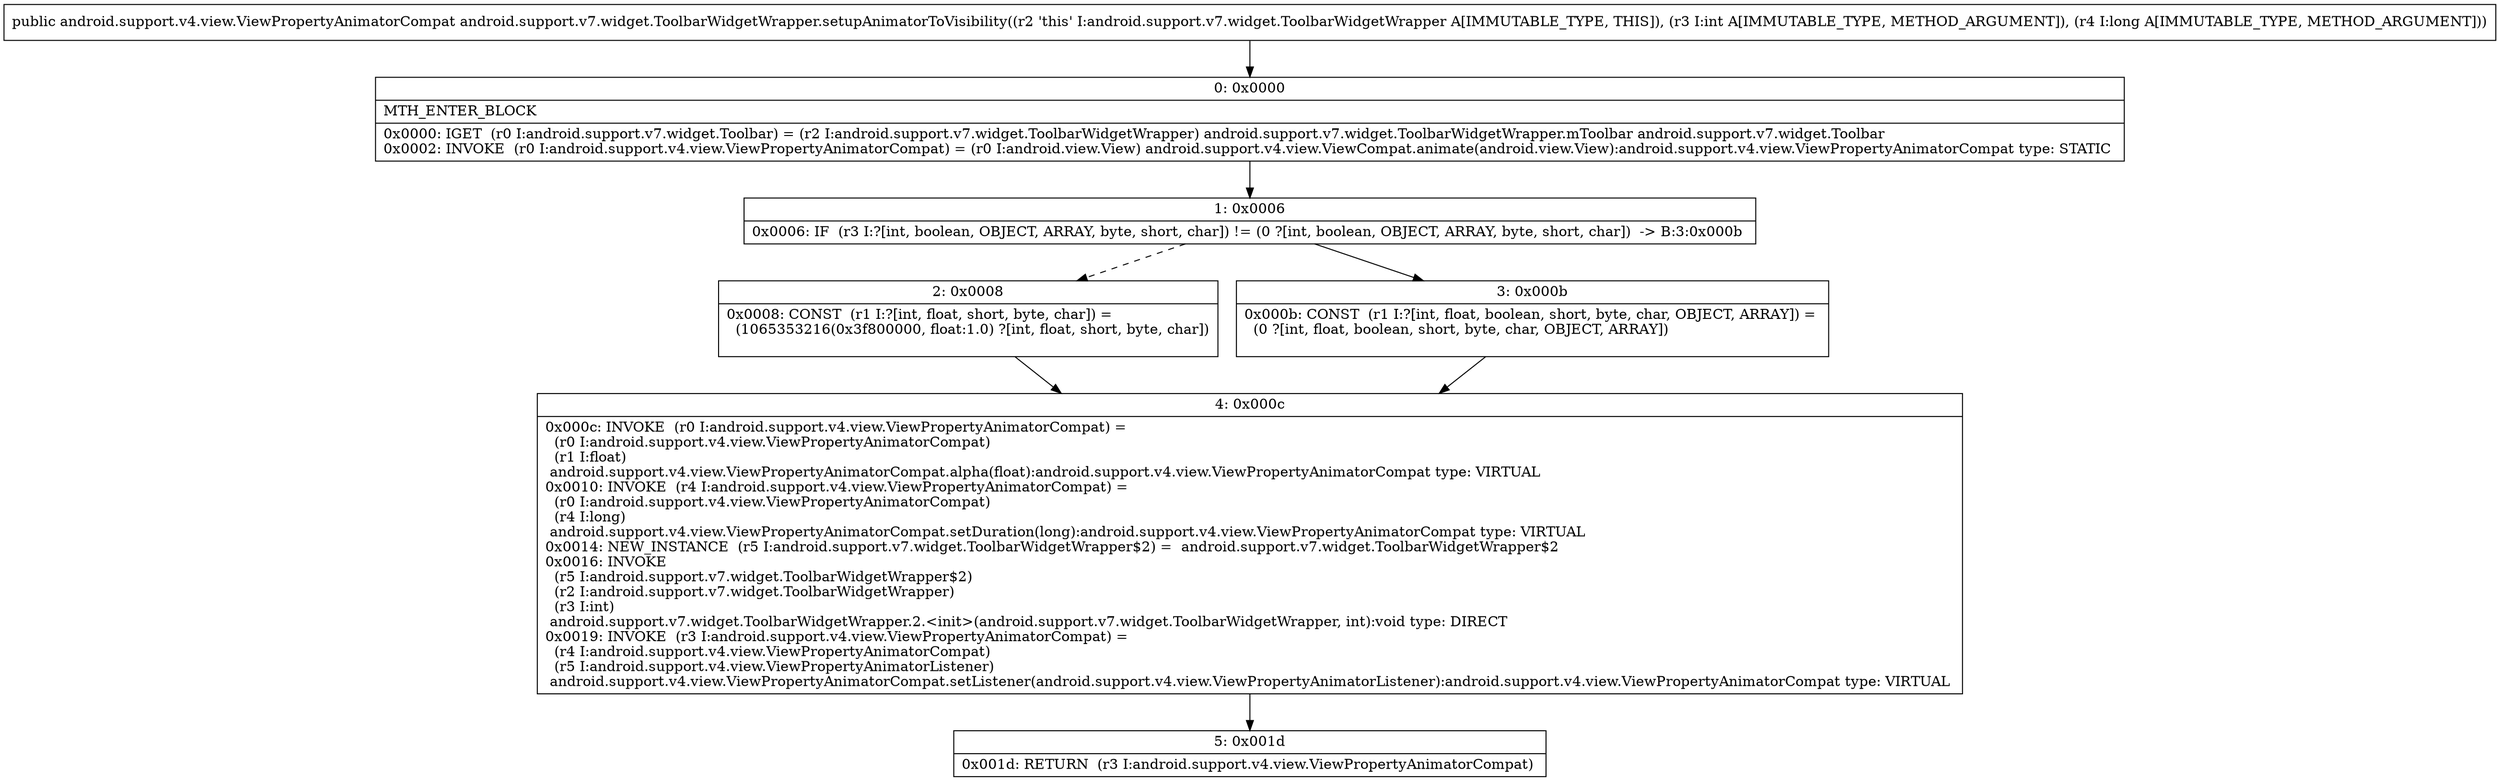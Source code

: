 digraph "CFG forandroid.support.v7.widget.ToolbarWidgetWrapper.setupAnimatorToVisibility(IJ)Landroid\/support\/v4\/view\/ViewPropertyAnimatorCompat;" {
Node_0 [shape=record,label="{0\:\ 0x0000|MTH_ENTER_BLOCK\l|0x0000: IGET  (r0 I:android.support.v7.widget.Toolbar) = (r2 I:android.support.v7.widget.ToolbarWidgetWrapper) android.support.v7.widget.ToolbarWidgetWrapper.mToolbar android.support.v7.widget.Toolbar \l0x0002: INVOKE  (r0 I:android.support.v4.view.ViewPropertyAnimatorCompat) = (r0 I:android.view.View) android.support.v4.view.ViewCompat.animate(android.view.View):android.support.v4.view.ViewPropertyAnimatorCompat type: STATIC \l}"];
Node_1 [shape=record,label="{1\:\ 0x0006|0x0006: IF  (r3 I:?[int, boolean, OBJECT, ARRAY, byte, short, char]) != (0 ?[int, boolean, OBJECT, ARRAY, byte, short, char])  \-\> B:3:0x000b \l}"];
Node_2 [shape=record,label="{2\:\ 0x0008|0x0008: CONST  (r1 I:?[int, float, short, byte, char]) = \l  (1065353216(0x3f800000, float:1.0) ?[int, float, short, byte, char])\l \l}"];
Node_3 [shape=record,label="{3\:\ 0x000b|0x000b: CONST  (r1 I:?[int, float, boolean, short, byte, char, OBJECT, ARRAY]) = \l  (0 ?[int, float, boolean, short, byte, char, OBJECT, ARRAY])\l \l}"];
Node_4 [shape=record,label="{4\:\ 0x000c|0x000c: INVOKE  (r0 I:android.support.v4.view.ViewPropertyAnimatorCompat) = \l  (r0 I:android.support.v4.view.ViewPropertyAnimatorCompat)\l  (r1 I:float)\l android.support.v4.view.ViewPropertyAnimatorCompat.alpha(float):android.support.v4.view.ViewPropertyAnimatorCompat type: VIRTUAL \l0x0010: INVOKE  (r4 I:android.support.v4.view.ViewPropertyAnimatorCompat) = \l  (r0 I:android.support.v4.view.ViewPropertyAnimatorCompat)\l  (r4 I:long)\l android.support.v4.view.ViewPropertyAnimatorCompat.setDuration(long):android.support.v4.view.ViewPropertyAnimatorCompat type: VIRTUAL \l0x0014: NEW_INSTANCE  (r5 I:android.support.v7.widget.ToolbarWidgetWrapper$2) =  android.support.v7.widget.ToolbarWidgetWrapper$2 \l0x0016: INVOKE  \l  (r5 I:android.support.v7.widget.ToolbarWidgetWrapper$2)\l  (r2 I:android.support.v7.widget.ToolbarWidgetWrapper)\l  (r3 I:int)\l android.support.v7.widget.ToolbarWidgetWrapper.2.\<init\>(android.support.v7.widget.ToolbarWidgetWrapper, int):void type: DIRECT \l0x0019: INVOKE  (r3 I:android.support.v4.view.ViewPropertyAnimatorCompat) = \l  (r4 I:android.support.v4.view.ViewPropertyAnimatorCompat)\l  (r5 I:android.support.v4.view.ViewPropertyAnimatorListener)\l android.support.v4.view.ViewPropertyAnimatorCompat.setListener(android.support.v4.view.ViewPropertyAnimatorListener):android.support.v4.view.ViewPropertyAnimatorCompat type: VIRTUAL \l}"];
Node_5 [shape=record,label="{5\:\ 0x001d|0x001d: RETURN  (r3 I:android.support.v4.view.ViewPropertyAnimatorCompat) \l}"];
MethodNode[shape=record,label="{public android.support.v4.view.ViewPropertyAnimatorCompat android.support.v7.widget.ToolbarWidgetWrapper.setupAnimatorToVisibility((r2 'this' I:android.support.v7.widget.ToolbarWidgetWrapper A[IMMUTABLE_TYPE, THIS]), (r3 I:int A[IMMUTABLE_TYPE, METHOD_ARGUMENT]), (r4 I:long A[IMMUTABLE_TYPE, METHOD_ARGUMENT])) }"];
MethodNode -> Node_0;
Node_0 -> Node_1;
Node_1 -> Node_2[style=dashed];
Node_1 -> Node_3;
Node_2 -> Node_4;
Node_3 -> Node_4;
Node_4 -> Node_5;
}

